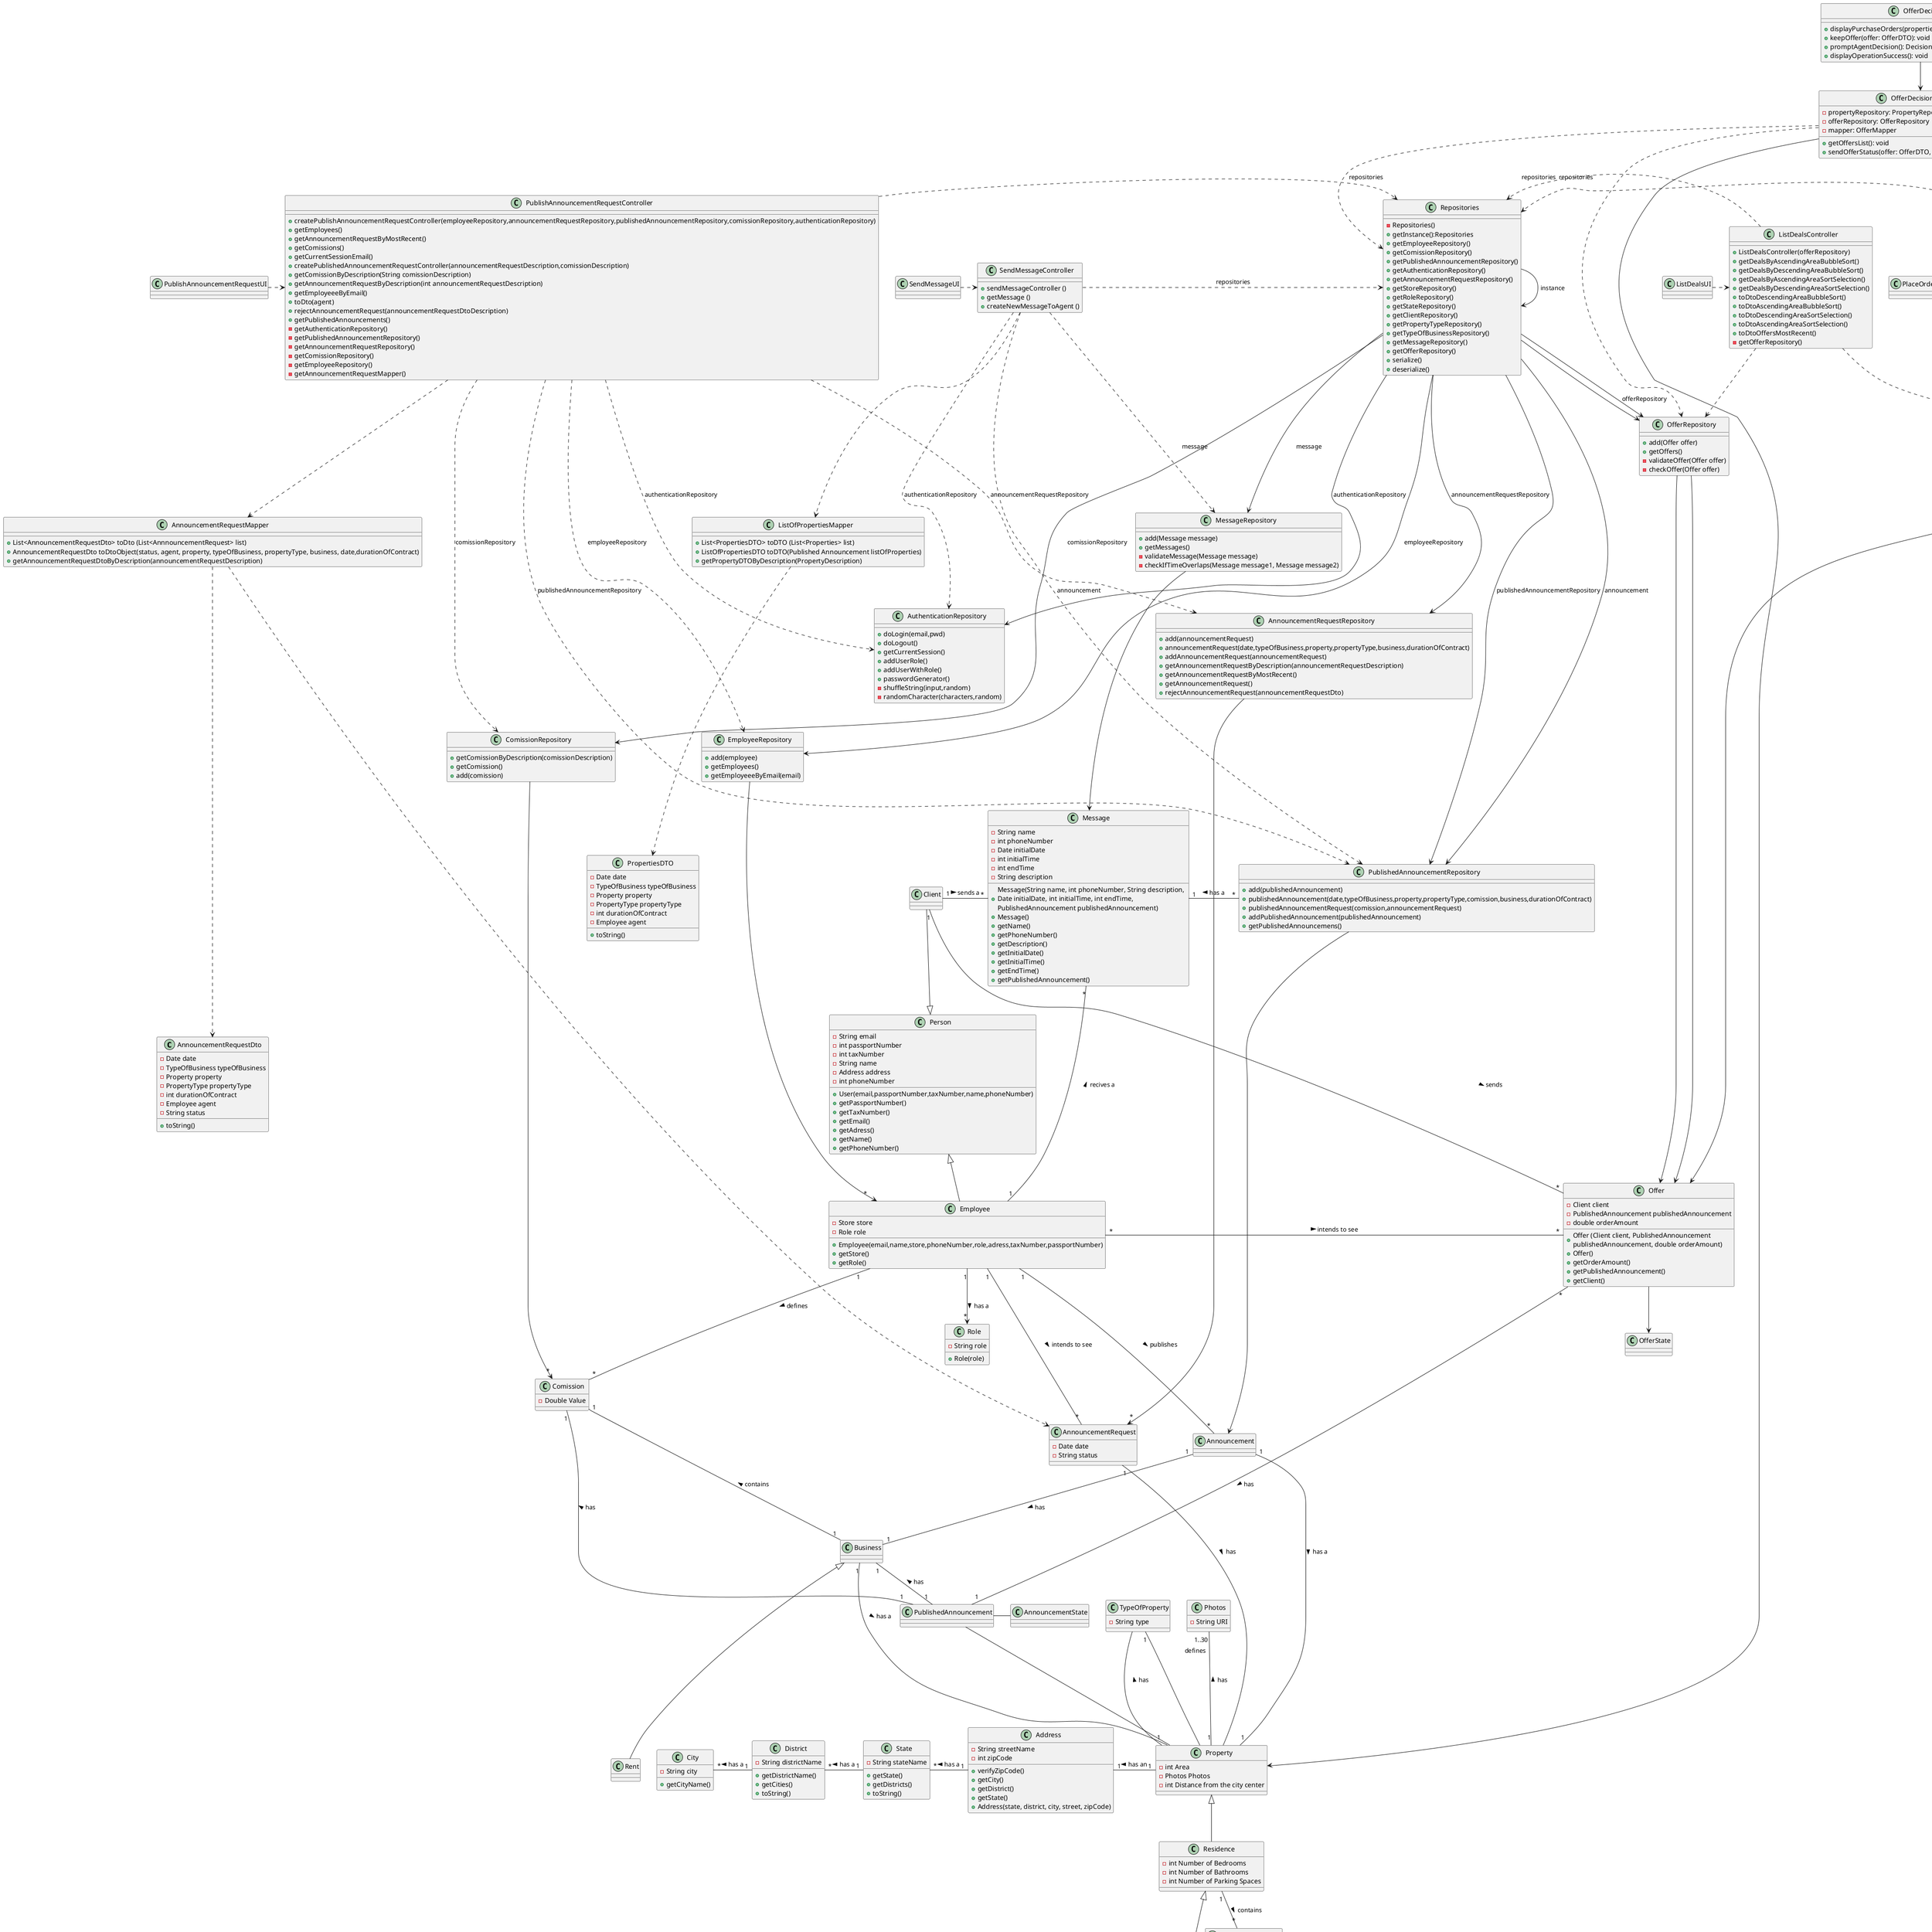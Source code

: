 @startuml

class AnnouncementRequestDto{
-Date date
-TypeOfBusiness typeOfBusiness
-Property property
-PropertyType propertyType
-int durationOfContract
-Employee agent
-String status
+toString()
}

class AnnouncementRequestMapper{
+List<AnnouncementRequestDto> toDto (List<AnnnouncementRequest> list)
+AnnouncementRequestDto toDtoObject(status, agent, property, typeOfBusiness, propertyType, business, date,durationOfContract)
+getAnnouncementRequestDtoByDescription(announcementRequestDescription)
}


class Person{
- String email
- int passportNumber
- int taxNumber
- String name
- Address address
- int phoneNumber

+User(email,passportNumber,taxNumber,name,phoneNumber)
+getPassportNumber()
+getTaxNumber()
+getEmail()
+getAdress()
+getName()
+getPhoneNumber()

}

class EmployeeRepository{
+add(employee)
+getEmployees()
+getEmployeeeByEmail(email)
}

class AuthenticationRepository{
+doLogin(email,pwd)
+doLogout()
+getCurrentSession()
+addUserRole()
+addUserWithRole()
+passwordGenerator()
-shuffleString(input,random)
-randomCharacter(characters,random)
}

class ComissionRepository{
+getComissionByDescription(comissionDescription)
+getComission()
+add(comission)

}

class PublishedAnnouncementRepository{
+add(publishedAnnouncement)
+publishedAnnouncement(date,typeOfBusiness,property,propertyType,comission,business,durationOfContract)
+publishedAnnouncementRequest(comission,announcementRequest)
+addPublishedAnnouncement(publishedAnnouncement)
+getPublishedAnnouncemens()
}


class State{
 - String stateName

    +getState()
    +getDistricts()
    +toString()

}

class Comission {
    -Double Value
}


class District{
- String districtName


    +getDistrictName()
    +getCities()
    +toString()
}

class City{
- String city

    +getCityName()
}


class Property {
    - int Area
    -Photos Photos
    - int Distance from the city center
}

class Address{
 -String streetName
    -int zipCode

    +verifyZipCode()
    +getCity()
    +getDistrict()
    +getState()
    +Address(state, district, city, street, zipCode)
}

class Role{
-String role
+Role(role)
}


class Employee{
-Store store
-Role role
+Employee(email,name,store,phoneNumber,role,adress,taxNumber,passportNumber)
+getStore()
+getRole()
}


class Residence {
    -int Number of Bedrooms
    -int Number of Bathrooms
    -int Number of Parking Spaces
}

class House {
    -String Basement
    -String Inhabitable loft
}

class SunExposure {
    -String Direction
}

class AvailableEquipment {
    -String Equipment
}

class AnnouncementRequest{
-Date date
-String status
}


class PublishAnnouncementRequestUI{
}

class TypeOfProperty{
   -String type
}

class Photos {
    -String URI
}

class AnnouncementRequestRepository{
+add(announcementRequest)
+announcementRequest(date,typeOfBusiness,property,propertyType,business,durationOfContract)
+addAnnouncementRequest(announcementRequest)
+getAnnouncementRequestByDescription(announcementRequestDescription)
+getAnnouncementRequestByMostRecent()
+getAnnouncementRequest()
+rejectAnnouncementRequest(announcementRequestDto)
}



class PublishAnnouncementRequestController{
+createPublishAnnouncementRequestController(employeeRepository,announcementRequestRepository,publishedAnnouncementRepository,comissionRepository,authenticationRepository)
+getEmployees()
+getAnnouncementRequestByMostRecent()
+getComissions()
+getCurrentSessionEmail()
+createPublishedAnnouncementRequestController(announcementRequestDescription,comissionDescription)
+getComissionByDescription(String comissionDescription)
+getAnnouncementRequestByDescription(int announcementRequestDescription)
+getEmployeeeByEmail()
+toDto(agent)
+rejectAnnouncementRequest(announcementRequestDtoDescription)
+getPublishedAnnouncements()
-getAuthenticationRepository()
-getPublishedAnnouncementRepository()
-getAnnouncementRequestRepository()
-getComissionRepository()
-getEmployeeRepository()
-getAnnouncementRequestMapper()

}

class Repositories{
-Repositories()
+getInstance():Repositories
+getEmployeeRepository()
+getComissionRepository()
+getPublishedAnnouncementRepository()
+getAuthenticationRepository()
+getAnnouncementRequestRepository()
+getStoreRepository()
+getRoleRepository()
+getStateRepository()
+getClientRepository()
+getPropertyTypeRepository()
+getTypeOfBusinessRepository()
+getMessageRepository()
+getOfferRepository()
+serialize()
+deserialize()
}

class SendMessageUI

class SendMessageController {
    + sendMessageController ()
    + getMessage ()
    + createNewMessageToAgent ()
  }

class ListOfPropertiesMapper{
+List<PropertiesDTO> toDTO (List<Properties> list)
+ListOfPropertiesDTO toDTO(Published Announcement listOfProperties)
+getPropertyDTOByDescription(PropertyDescription)
}

class MessageRepository {
+add(Message message)
+getMessages()
-validateMessage(Message message)
-checkIfTimeOverlaps(Message message1, Message message2)
}

class Message {
    - String name
    - int phoneNumber
    - Date initialDate
    - int initialTime
    - int endTime
    - String description

    + Message(String name, int phoneNumber, String description, \nDate initialDate, int initialTime, int endTime, \nPublishedAnnouncement publishedAnnouncement)
    + Message()
    + getName()
    + getPhoneNumber()
    + getDescription()
    + getInitialDate()
    + getInitialTime()
    + getEndTime()
    + getPublishedAnnouncement()

}

class PropertiesDTO{
-Date date
-TypeOfBusiness typeOfBusiness
-Property property
-PropertyType propertyType
-int durationOfContract
-Employee agent
+toString()
}

class PlaceOrderUI {

}

class PlaceOrderController {
    + getPublishedAnnouncement()
    + createNewOfferToAgent(orderAmount, publishedAnnouncement)
}

class Offer {
 - Client client
 - PublishedAnnouncement publishedAnnouncement
 - double orderAmount

 + Offer (Client client, PublishedAnnouncement \npublishedAnnouncement, double orderAmount)
 + Offer()
 + getOrderAmount()
 + getPublishedAnnouncement()
 + getClient()
}

class OfferRepository {
    + add(Offer offer)
    + getOffers()
    - validateOffer(Offer offer)
    - checkOffer(Offer offer)
}

class OfferDecisionUI {
  +displayPurchaseOrders(properties: List<PropertyDTO>): void
  +keepOffer(offer: OfferDTO): void
  +promptAgentDecision(): DecisionStatus
  +displayOperationSuccess(): void
}

class OfferDecisionController {
  -propertyRepository: PropertyRepository
  -offerRepository: OfferRepository
  -mapper: OfferMapper
  +getOffersList(): void
  +sendOfferStatus(offer: OfferDTO, status: DecisionStatus): void
}

class ListDealsController {
    + ListDealsController(offerRepository)
    + getDealsByAscendingAreaBubbleSort()
    + getDealsByDescendingAreaBubbleSort()
    + getDealsByAscendingAreaSortSelection()
    + getDealsByDescendingAreaSortSelection()
    + toDtoDescendingAreaBubbleSort()
    + toDtoAscendingAreaBubbleSort()
    + toDtoDescendingAreaSortSelection()
    + toDtoAscendingAreaSortSelection()
    + toDtoOffersMostRecent()
    - getOfferRepository()
}

class ListDealsUI {
}

class OfferDto{
-String name
-String orderAmount
-String publishedAnnouncement
-String offerState
}

class OfferMapper {
    + toDto(offerList)
    + toDtoObject(offer)
}

class OfferMapper {
    + toDto(offerList)
    + toDtoObject(offer)
}

SendMessageUI .> SendMessageController

PlaceOrderUI .> PlaceOrderController

PlaceOrderController .> Repositories : repositories
PublishAnnouncementRequestUI .> PublishAnnouncementRequestController

PublishAnnouncementRequestController ...> AnnouncementRequestMapper

PublishAnnouncementRequestController ..> AnnouncementRequestRepository: announcementRequestRepository

PublishAnnouncementRequestController ..> ComissionRepository: comissionRepository

PublishAnnouncementRequestController ...> EmployeeRepository : employeeRepository

PublishAnnouncementRequestController ...> AuthenticationRepository : authenticationRepository

PublishAnnouncementRequestController ...> PublishedAnnouncementRepository: publishedAnnouncementRepository


Repositories ------> PublishedAnnouncementRepository: publishedAnnouncementRepository

Repositories ----> AnnouncementRequestRepository: announcementRequestRepository

Repositories -----> ComissionRepository :comissionRepository

Repositories -----> EmployeeRepository: employeeRepository

Repositories ----> AuthenticationRepository: authenticationRepository

Repositories --> OfferRepository
OfferRepository --> Offer

PublishAnnouncementRequestController .>  Repositories : repositories

ComissionRepository -----> "*" Comission

AnnouncementRequestMapper ........> AnnouncementRequest

AnnouncementRequestMapper .....> AnnouncementRequestDto

AnnouncementRequestRepository ----> "*" AnnouncementRequest


OfferDecisionUI --> OfferDecisionController
OfferDecisionController ..> Repositories
OfferDecisionController --> Property
OfferDecisionController --> Offer
OfferDecisionController ..> OfferMapper
OfferDecisionController ..> PropertyRepository
OfferDecisionController ..> OfferRepository




EmployeeRepository ----> "*" Employee

Employee "1" -right "*" Comission: defines >

Employee "1" - "*" AnnouncementRequest:intends to see >



TypeOfProperty "1" -- Property:defines\n\n\n\n\n\n\n

AnnouncementRequest "1" -- Property: has >

SendMessageController .> Repositories : repositories
Repositories ---> PublishedAnnouncementRepository : announcement
Repositories ---> MessageRepository : message


SendMessageController ...> PublishedAnnouncementRepository : announcement
SendMessageController ...> MessageRepository : message
SendMessageController ...> AuthenticationRepository : authenticationRepository
SendMessageController ...> ListOfPropertiesMapper

ListOfPropertiesMapper....> PropertiesDTO

MessageRepository -down-> Message
Employee "1" -up- "*" Message : recives a >
Message "1" -right- "*" PublishedAnnouncementRepository: has a <




Residence <|-down-- House







State "*"-right- "1" Address: has a  <
City "*"-right- "1" District: has a  <
District "*"-right- "1" State: has a  <
Property "1" -left- "1" Address: has an >
PublishedAnnouncementRepository --> Announcement
Client "1"-right-"*" Message : sends a >




Comission "1" -- "1" Business: contains <
Property "1" - "1" Business: has a <
Announcement "1" --- "1" Business: has >
Announcement "1" --down- "1" Property: has a >
Announcement "*" -up-- "1" Employee: publishes <
Business <|--- Rent

Person <|-up- Client

Employee "1" --> "*" Role : has a >

Offer "*" -up- "1" Client : sends <



Person <|-- Employee


Employee "*" - "*" Offer: intends to see >
Offer "*" -- "1" PublishedAnnouncement: has >
PublishedAnnouncement -- Property
TypeOfProperty -- Property : has <
Property <|-- Residence
Photos "1..30" -- "1" Property : has <

Residence "1" -- "*" AvailableEquipment : contains >
House "1" -- "*" SunExposure: contains >
PublishedAnnouncement "1" - "1" Comission :has >
Business "1" -- "1" PublishedAnnouncement : has <




ListDealsUI .> ListDealsController

ListDealsController .> Repositories : repositories

Repositories --> Repositories:instance

ListDealsController ..> OfferMapper

OfferMapper ...> OfferDto

Repositories --> OfferRepository : offerRepository

ListDealsController ..> OfferRepository

OfferRepository -----> Offer


PublishedAnnouncement - AnnouncementState

Offer --> OfferState

@enduml